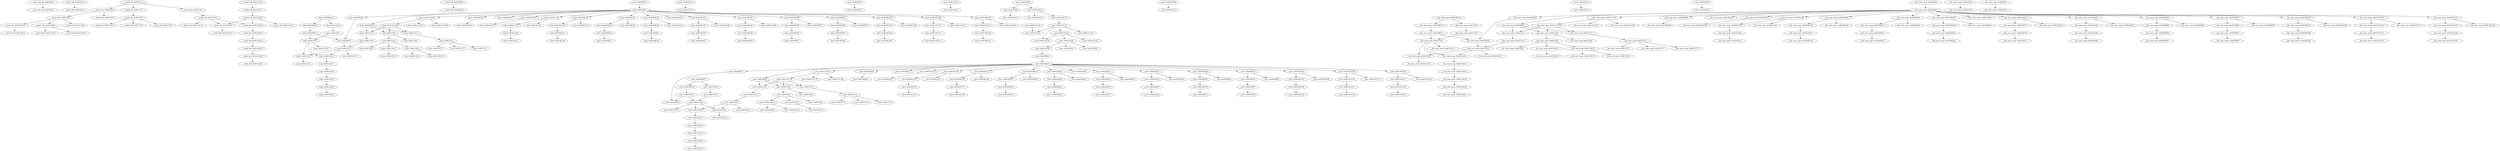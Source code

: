 strict digraph {
__stack_chk_fail_401064_3 [label="__stack_chk_fail: 0x401064:3"];
"__stack_chk_fail_401064_-2" [label="__stack_chk_fail: 0x401064:-2"];
__printf_chk_401074_3 [label="__printf_chk: 0x401074:3"];
"__printf_chk_401074_-2" [label="__printf_chk: 0x401074:-2"];
__printf_chk_40111a_1 [label="__printf_chk: 0x40111a:1"];
__printf_chk_40111a_2 [label="__printf_chk: 0x40111a:2"];
__printf_chk_40112f_3 [label="__printf_chk: 0x40112f:3"];
__printf_chk_401137_1 [label="__printf_chk: 0x401137:1"];
__printf_chk_40111a_3 [label="__printf_chk: 0x40111a:3"];
__printf_chk_401122_9 [label="__printf_chk: 0x401122:9"];
__printf_chk_401122_11 [label="__printf_chk: 0x401122:11"];
__printf_chk_40112b_16 [label="__printf_chk: 0x40112b:16"];
__printf_chk_401122_6 [label="__printf_chk: 0x401122:6"];
__printf_chk_401122_7 [label="__printf_chk: 0x401122:7"];
__printf_chk_401122_8 [label="__printf_chk: 0x401122:8"];
__printf_chk_401122_12 [label="__printf_chk: 0x401122:12"];
__printf_chk_401122_13 [label="__printf_chk: 0x401122:13"];
__printf_chk_40112b_17 [label="__printf_chk: 0x40112b:17"];
__printf_chk_40112b_18 [label="__printf_chk: 0x40112b:18"];
__printf_chk_40112b_19 [label="__printf_chk: 0x40112b:19"];
__printf_chk_40112b_20 [label="__printf_chk: 0x40112b:20"];
__printf_chk_40112b_21 [label="__printf_chk: 0x40112b:21"];
__printf_chk_40112f_4 [label="__printf_chk: 0x40112f:4"];
__printf_chk_40112f_6 [label="__printf_chk: 0x40112f:6"];
__printf_chk_40112f_8 [label="__printf_chk: 0x40112f:8"];
__printf_chk_401136_11 [label="__printf_chk: 0x401136:11"];
__printf_chk_401136_12 [label="__printf_chk: 0x401136:12"];
"__printf_chk_401136_-2" [label="__printf_chk: 0x401136:-2"];
__printf_chk_401136_13 [label="__printf_chk: 0x401136:13"];
__printf_chk_401136_14 [label="__printf_chk: 0x401136:14"];
__printf_chk_401137_2 [label="__printf_chk: 0x401137:2"];
__printf_chk_401137_3 [label="__printf_chk: 0x401137:3"];
__printf_chk_401137_4 [label="__printf_chk: 0x401137:4"];
__printf_chk_401137_5 [label="__printf_chk: 0x401137:5"];
__printf_chk_401064_3 [label="__printf_chk: 0x401064:3"];
"__printf_chk_401064_-2" [label="__printf_chk: 0x401064:-2"];
main_401084_2 [label="main: 0x401084:2"];
main_401084_3 [label="main: 0x401084:3"];
main_401084_4 [label="main: 0x401084:4"];
main_40109f_20 [label="main: 0x40109f:20"];
main_4010b8_28 [label="main: 0x4010b8:28"];
main_4010bd_31 [label="main: 0x4010bd:31"];
main_4010c0_34 [label="main: 0x4010c0:34"];
main_4010cc_38 [label="main: 0x4010cc:38"];
main_4010d1_45 [label="main: 0x4010d1:45"];
main_4010d6_52 [label="main: 0x4010d6:52"];
main_4010db_59 [label="main: 0x4010db:59"];
main_4010e0_66 [label="main: 0x4010e0:66"];
main_4010e6_74 [label="main: 0x4010e6:74"];
main_4010eb_81 [label="main: 0x4010eb:81"];
main_4010f0_88 [label="main: 0x4010f0:88"];
main_4010f5_95 [label="main: 0x4010f5:95"];
main_4010fd_102 [label="main: 0x4010fd:102"];
main_401105_109 [label="main: 0x401105:109"];
main_40110d_116 [label="main: 0x40110d:116"];
main_401115_123 [label="main: 0x401115:123"];
main_40111a_1 [label="main: 0x40111a:1"];
main_40112f_3 [label="main: 0x40112f:3"];
main_401137_1 [label="main: 0x401137:1"];
main_401096_15 [label="main: 0x401096:15"];
main_401096_16 [label="main: 0x401096:16"];
main_401122_6 [label="main: 0x401122:6"];
main_401096_17 [label="main: 0x401096:17"];
main_40109f_21 [label="main: 0x40109f:21"];
main_401122_8 [label="main: 0x401122:8"];
main_40111a_3 [label="main: 0x40111a:3"];
main_4010b8_29 [label="main: 0x4010b8:29"];
main_4010c0_35 [label="main: 0x4010c0:35"];
main_4010cc_39 [label="main: 0x4010cc:39"];
main_4010cc_42 [label="main: 0x4010cc:42"];
main_4010cc_40 [label="main: 0x4010cc:40"];
main_4010cc_41 [label="main: 0x4010cc:41"];
main_4010d1_46 [label="main: 0x4010d1:46"];
main_4010d1_49 [label="main: 0x4010d1:49"];
main_4010d1_47 [label="main: 0x4010d1:47"];
main_4010d1_48 [label="main: 0x4010d1:48"];
main_4010d6_53 [label="main: 0x4010d6:53"];
main_4010d6_56 [label="main: 0x4010d6:56"];
main_4010d6_54 [label="main: 0x4010d6:54"];
main_4010d6_55 [label="main: 0x4010d6:55"];
main_4010db_60 [label="main: 0x4010db:60"];
main_4010db_63 [label="main: 0x4010db:63"];
main_4010db_61 [label="main: 0x4010db:61"];
main_4010db_62 [label="main: 0x4010db:62"];
main_4010e6_75 [label="main: 0x4010e6:75"];
main_4010e6_78 [label="main: 0x4010e6:78"];
main_4010e6_76 [label="main: 0x4010e6:76"];
main_4010e6_77 [label="main: 0x4010e6:77"];
main_4010eb_82 [label="main: 0x4010eb:82"];
main_4010eb_85 [label="main: 0x4010eb:85"];
main_4010eb_83 [label="main: 0x4010eb:83"];
main_4010eb_84 [label="main: 0x4010eb:84"];
main_4010f0_89 [label="main: 0x4010f0:89"];
main_4010f0_92 [label="main: 0x4010f0:92"];
main_4010f0_90 [label="main: 0x4010f0:90"];
main_4010f0_91 [label="main: 0x4010f0:91"];
main_4010f5_96 [label="main: 0x4010f5:96"];
main_4010f5_99 [label="main: 0x4010f5:99"];
main_4010f5_97 [label="main: 0x4010f5:97"];
main_4010f5_98 [label="main: 0x4010f5:98"];
main_4010fd_103 [label="main: 0x4010fd:103"];
main_4010fd_106 [label="main: 0x4010fd:106"];
main_4010fd_104 [label="main: 0x4010fd:104"];
main_4010fd_105 [label="main: 0x4010fd:105"];
main_401105_110 [label="main: 0x401105:110"];
main_401105_113 [label="main: 0x401105:113"];
main_401105_111 [label="main: 0x401105:111"];
main_401105_112 [label="main: 0x401105:112"];
main_40110d_117 [label="main: 0x40110d:117"];
main_40110d_120 [label="main: 0x40110d:120"];
main_40110d_118 [label="main: 0x40110d:118"];
main_40110d_119 [label="main: 0x40110d:119"];
main_401115_124 [label="main: 0x401115:124"];
main_401115_125 [label="main: 0x401115:125"];
main_401115_126 [label="main: 0x401115:126"];
main_401074_3 [label="main: 0x401074:3"];
"main_401074_-2" [label="main: 0x401074:-2"];
main_40111a_2 [label="main: 0x40111a:2"];
main_401122_9 [label="main: 0x401122:9"];
main_401122_11 [label="main: 0x401122:11"];
main_40112b_16 [label="main: 0x40112b:16"];
main_401122_7 [label="main: 0x401122:7"];
main_401122_12 [label="main: 0x401122:12"];
main_401122_13 [label="main: 0x401122:13"];
main_40112b_17 [label="main: 0x40112b:17"];
main_40112b_18 [label="main: 0x40112b:18"];
main_40112b_19 [label="main: 0x40112b:19"];
main_40112b_20 [label="main: 0x40112b:20"];
main_40112b_21 [label="main: 0x40112b:21"];
main_40112f_4 [label="main: 0x40112f:4"];
main_40112f_6 [label="main: 0x40112f:6"];
main_40112f_8 [label="main: 0x40112f:8"];
main_401136_11 [label="main: 0x401136:11"];
main_401136_12 [label="main: 0x401136:12"];
"main_401136_-2" [label="main: 0x401136:-2"];
main_401136_13 [label="main: 0x401136:13"];
main_401136_14 [label="main: 0x401136:14"];
main_401137_2 [label="main: 0x401137:2"];
main_401137_3 [label="main: 0x401137:3"];
main_401137_4 [label="main: 0x401137:4"];
main_401137_5 [label="main: 0x401137:5"];
main_401064_3 [label="main: 0x401064:3"];
"main_401064_-2" [label="main: 0x401064:-2"];
_start_401146_4 [label="_start: 0x401146:4"];
_start_401146_5 [label="_start: 0x401146:5"];
_start_401149_8 [label="_start: 0x401149:8"];
_start_401149_9 [label="_start: 0x401149:9"];
_start_401149_10 [label="_start: 0x401149:10"];
_start_401149_11 [label="_start: 0x401149:11"];
_start_40114a_13 [label="_start: 0x40114a:13"];
_start_40114d_15 [label="_start: 0x40114d:15"];
_start_401151_19 [label="_start: 0x401151:19"];
_start_401151_20 [label="_start: 0x401151:20"];
_start_401151_21 [label="_start: 0x401151:21"];
_start_401152_24 [label="_start: 0x401152:24"];
_start_401152_26 [label="_start: 0x401152:26"];
_start_401151_18 [label="_start: 0x401151:18"];
_start_401152_25 [label="_start: 0x401152:25"];
_start_40115f_39 [label="_start: 0x40115f:39"];
_start_40115f_40 [label="_start: 0x40115f:40"];
_start_40115f_41 [label="_start: 0x40115f:41"];
_start_40115f_42 [label="_start: 0x40115f:42"];
_start_401084_2 [label="_start: 0x401084:2"];
_start_40115f_38 [label="_start: 0x40115f:38"];
"_start_40115f_-2" [label="_start: 0x40115f:-2"];
_start_401084_3 [label="_start: 0x401084:3"];
_start_401084_4 [label="_start: 0x401084:4"];
_start_40109f_20 [label="_start: 0x40109f:20"];
_start_4010b8_28 [label="_start: 0x4010b8:28"];
_start_4010bd_31 [label="_start: 0x4010bd:31"];
_start_4010c0_34 [label="_start: 0x4010c0:34"];
_start_4010cc_38 [label="_start: 0x4010cc:38"];
_start_4010d1_45 [label="_start: 0x4010d1:45"];
_start_4010d6_52 [label="_start: 0x4010d6:52"];
_start_4010db_59 [label="_start: 0x4010db:59"];
_start_4010e0_66 [label="_start: 0x4010e0:66"];
_start_4010e6_74 [label="_start: 0x4010e6:74"];
_start_4010eb_81 [label="_start: 0x4010eb:81"];
_start_4010f0_88 [label="_start: 0x4010f0:88"];
_start_4010f5_95 [label="_start: 0x4010f5:95"];
_start_4010fd_102 [label="_start: 0x4010fd:102"];
_start_401105_109 [label="_start: 0x401105:109"];
_start_40110d_116 [label="_start: 0x40110d:116"];
_start_401115_123 [label="_start: 0x401115:123"];
_start_40111a_1 [label="_start: 0x40111a:1"];
_start_40112f_3 [label="_start: 0x40112f:3"];
_start_401137_1 [label="_start: 0x401137:1"];
_start_401096_15 [label="_start: 0x401096:15"];
_start_401096_16 [label="_start: 0x401096:16"];
_start_401122_6 [label="_start: 0x401122:6"];
_start_401096_17 [label="_start: 0x401096:17"];
_start_40109f_21 [label="_start: 0x40109f:21"];
_start_401122_8 [label="_start: 0x401122:8"];
_start_4010b8_29 [label="_start: 0x4010b8:29"];
_start_4010c0_35 [label="_start: 0x4010c0:35"];
_start_4010cc_39 [label="_start: 0x4010cc:39"];
_start_4010cc_42 [label="_start: 0x4010cc:42"];
_start_4010cc_40 [label="_start: 0x4010cc:40"];
_start_4010cc_41 [label="_start: 0x4010cc:41"];
_start_4010d1_46 [label="_start: 0x4010d1:46"];
_start_4010d1_49 [label="_start: 0x4010d1:49"];
_start_4010d1_47 [label="_start: 0x4010d1:47"];
_start_4010d1_48 [label="_start: 0x4010d1:48"];
_start_4010d6_53 [label="_start: 0x4010d6:53"];
_start_4010d6_56 [label="_start: 0x4010d6:56"];
_start_4010d6_54 [label="_start: 0x4010d6:54"];
_start_4010d6_55 [label="_start: 0x4010d6:55"];
_start_4010db_60 [label="_start: 0x4010db:60"];
_start_4010db_63 [label="_start: 0x4010db:63"];
_start_4010db_61 [label="_start: 0x4010db:61"];
_start_4010db_62 [label="_start: 0x4010db:62"];
_start_4010e6_75 [label="_start: 0x4010e6:75"];
_start_4010e6_78 [label="_start: 0x4010e6:78"];
_start_4010e6_76 [label="_start: 0x4010e6:76"];
_start_4010e6_77 [label="_start: 0x4010e6:77"];
_start_4010eb_82 [label="_start: 0x4010eb:82"];
_start_4010eb_85 [label="_start: 0x4010eb:85"];
_start_4010eb_83 [label="_start: 0x4010eb:83"];
_start_4010eb_84 [label="_start: 0x4010eb:84"];
_start_4010f0_89 [label="_start: 0x4010f0:89"];
_start_4010f0_92 [label="_start: 0x4010f0:92"];
_start_4010f0_90 [label="_start: 0x4010f0:90"];
_start_4010f0_91 [label="_start: 0x4010f0:91"];
_start_4010f5_96 [label="_start: 0x4010f5:96"];
_start_4010f5_99 [label="_start: 0x4010f5:99"];
_start_4010f5_97 [label="_start: 0x4010f5:97"];
_start_4010f5_98 [label="_start: 0x4010f5:98"];
_start_4010fd_103 [label="_start: 0x4010fd:103"];
_start_4010fd_106 [label="_start: 0x4010fd:106"];
_start_4010fd_104 [label="_start: 0x4010fd:104"];
_start_4010fd_105 [label="_start: 0x4010fd:105"];
_start_401105_110 [label="_start: 0x401105:110"];
_start_401105_113 [label="_start: 0x401105:113"];
_start_401105_111 [label="_start: 0x401105:111"];
_start_401105_112 [label="_start: 0x401105:112"];
_start_40110d_117 [label="_start: 0x40110d:117"];
_start_40110d_120 [label="_start: 0x40110d:120"];
_start_40110d_118 [label="_start: 0x40110d:118"];
_start_40110d_119 [label="_start: 0x40110d:119"];
_start_401115_124 [label="_start: 0x401115:124"];
_start_401115_125 [label="_start: 0x401115:125"];
_start_401115_126 [label="_start: 0x401115:126"];
_start_401074_3 [label="_start: 0x401074:3"];
"_start_401074_-2" [label="_start: 0x401074:-2"];
_start_40111a_2 [label="_start: 0x40111a:2"];
_start_40111a_3 [label="_start: 0x40111a:3"];
_start_401122_9 [label="_start: 0x401122:9"];
_start_401122_11 [label="_start: 0x401122:11"];
_start_40112b_16 [label="_start: 0x40112b:16"];
_start_401122_7 [label="_start: 0x401122:7"];
_start_401122_12 [label="_start: 0x401122:12"];
_start_401122_13 [label="_start: 0x401122:13"];
_start_40112b_17 [label="_start: 0x40112b:17"];
_start_40112b_18 [label="_start: 0x40112b:18"];
_start_40112b_19 [label="_start: 0x40112b:19"];
_start_40112b_20 [label="_start: 0x40112b:20"];
_start_40112b_21 [label="_start: 0x40112b:21"];
_start_40112f_4 [label="_start: 0x40112f:4"];
_start_40112f_6 [label="_start: 0x40112f:6"];
_start_40112f_8 [label="_start: 0x40112f:8"];
_start_401136_11 [label="_start: 0x401136:11"];
_start_401136_12 [label="_start: 0x401136:12"];
"_start_401136_-2" [label="_start: 0x401136:-2"];
_start_401136_13 [label="_start: 0x401136:13"];
_start_401136_14 [label="_start: 0x401136:14"];
_start_401137_2 [label="_start: 0x401137:2"];
_start_401137_3 [label="_start: 0x401137:3"];
_start_401137_4 [label="_start: 0x401137:4"];
_start_401137_5 [label="_start: 0x401137:5"];
_start_401064_3 [label="_start: 0x401064:3"];
"_start_401064_-2" [label="_start: 0x401064:-2"];
__libc_start_main_401084_2 [label="__libc_start_main: 0x401084:2"];
__libc_start_main_401084_3 [label="__libc_start_main: 0x401084:3"];
__libc_start_main_401084_4 [label="__libc_start_main: 0x401084:4"];
__libc_start_main_40109f_20 [label="__libc_start_main: 0x40109f:20"];
__libc_start_main_4010b8_28 [label="__libc_start_main: 0x4010b8:28"];
__libc_start_main_4010bd_31 [label="__libc_start_main: 0x4010bd:31"];
__libc_start_main_4010c0_34 [label="__libc_start_main: 0x4010c0:34"];
__libc_start_main_4010cc_38 [label="__libc_start_main: 0x4010cc:38"];
__libc_start_main_4010d1_45 [label="__libc_start_main: 0x4010d1:45"];
__libc_start_main_4010d6_52 [label="__libc_start_main: 0x4010d6:52"];
__libc_start_main_4010db_59 [label="__libc_start_main: 0x4010db:59"];
__libc_start_main_4010e0_66 [label="__libc_start_main: 0x4010e0:66"];
__libc_start_main_4010e6_74 [label="__libc_start_main: 0x4010e6:74"];
__libc_start_main_4010eb_81 [label="__libc_start_main: 0x4010eb:81"];
__libc_start_main_4010f0_88 [label="__libc_start_main: 0x4010f0:88"];
__libc_start_main_4010f5_95 [label="__libc_start_main: 0x4010f5:95"];
__libc_start_main_4010fd_102 [label="__libc_start_main: 0x4010fd:102"];
__libc_start_main_401105_109 [label="__libc_start_main: 0x401105:109"];
__libc_start_main_40110d_116 [label="__libc_start_main: 0x40110d:116"];
__libc_start_main_401115_123 [label="__libc_start_main: 0x401115:123"];
__libc_start_main_40111a_1 [label="__libc_start_main: 0x40111a:1"];
__libc_start_main_40112f_3 [label="__libc_start_main: 0x40112f:3"];
__libc_start_main_401137_1 [label="__libc_start_main: 0x401137:1"];
__libc_start_main_401096_15 [label="__libc_start_main: 0x401096:15"];
__libc_start_main_401096_16 [label="__libc_start_main: 0x401096:16"];
__libc_start_main_401122_6 [label="__libc_start_main: 0x401122:6"];
__libc_start_main_401096_17 [label="__libc_start_main: 0x401096:17"];
__libc_start_main_40109f_21 [label="__libc_start_main: 0x40109f:21"];
__libc_start_main_401122_8 [label="__libc_start_main: 0x401122:8"];
__libc_start_main_40111a_3 [label="__libc_start_main: 0x40111a:3"];
__libc_start_main_4010b8_29 [label="__libc_start_main: 0x4010b8:29"];
__libc_start_main_4010c0_35 [label="__libc_start_main: 0x4010c0:35"];
__libc_start_main_4010cc_39 [label="__libc_start_main: 0x4010cc:39"];
__libc_start_main_4010cc_42 [label="__libc_start_main: 0x4010cc:42"];
__libc_start_main_4010cc_40 [label="__libc_start_main: 0x4010cc:40"];
__libc_start_main_4010cc_41 [label="__libc_start_main: 0x4010cc:41"];
__libc_start_main_4010d1_46 [label="__libc_start_main: 0x4010d1:46"];
__libc_start_main_4010d1_49 [label="__libc_start_main: 0x4010d1:49"];
__libc_start_main_4010d1_47 [label="__libc_start_main: 0x4010d1:47"];
__libc_start_main_4010d1_48 [label="__libc_start_main: 0x4010d1:48"];
__libc_start_main_4010d6_53 [label="__libc_start_main: 0x4010d6:53"];
__libc_start_main_4010d6_56 [label="__libc_start_main: 0x4010d6:56"];
__libc_start_main_4010d6_54 [label="__libc_start_main: 0x4010d6:54"];
__libc_start_main_4010d6_55 [label="__libc_start_main: 0x4010d6:55"];
__libc_start_main_4010db_60 [label="__libc_start_main: 0x4010db:60"];
__libc_start_main_4010db_63 [label="__libc_start_main: 0x4010db:63"];
__libc_start_main_4010db_61 [label="__libc_start_main: 0x4010db:61"];
__libc_start_main_4010db_62 [label="__libc_start_main: 0x4010db:62"];
__libc_start_main_4010e6_75 [label="__libc_start_main: 0x4010e6:75"];
__libc_start_main_4010e6_78 [label="__libc_start_main: 0x4010e6:78"];
__libc_start_main_4010e6_76 [label="__libc_start_main: 0x4010e6:76"];
__libc_start_main_4010e6_77 [label="__libc_start_main: 0x4010e6:77"];
__libc_start_main_4010eb_82 [label="__libc_start_main: 0x4010eb:82"];
__libc_start_main_4010eb_85 [label="__libc_start_main: 0x4010eb:85"];
__libc_start_main_4010eb_83 [label="__libc_start_main: 0x4010eb:83"];
__libc_start_main_4010eb_84 [label="__libc_start_main: 0x4010eb:84"];
__libc_start_main_4010f0_89 [label="__libc_start_main: 0x4010f0:89"];
__libc_start_main_4010f0_92 [label="__libc_start_main: 0x4010f0:92"];
__libc_start_main_4010f0_90 [label="__libc_start_main: 0x4010f0:90"];
__libc_start_main_4010f0_91 [label="__libc_start_main: 0x4010f0:91"];
__libc_start_main_4010f5_96 [label="__libc_start_main: 0x4010f5:96"];
__libc_start_main_4010f5_99 [label="__libc_start_main: 0x4010f5:99"];
__libc_start_main_4010f5_97 [label="__libc_start_main: 0x4010f5:97"];
__libc_start_main_4010f5_98 [label="__libc_start_main: 0x4010f5:98"];
__libc_start_main_4010fd_103 [label="__libc_start_main: 0x4010fd:103"];
__libc_start_main_4010fd_106 [label="__libc_start_main: 0x4010fd:106"];
__libc_start_main_4010fd_104 [label="__libc_start_main: 0x4010fd:104"];
__libc_start_main_4010fd_105 [label="__libc_start_main: 0x4010fd:105"];
__libc_start_main_401105_110 [label="__libc_start_main: 0x401105:110"];
__libc_start_main_401105_113 [label="__libc_start_main: 0x401105:113"];
__libc_start_main_401105_111 [label="__libc_start_main: 0x401105:111"];
__libc_start_main_401105_112 [label="__libc_start_main: 0x401105:112"];
__libc_start_main_40110d_117 [label="__libc_start_main: 0x40110d:117"];
__libc_start_main_40110d_120 [label="__libc_start_main: 0x40110d:120"];
__libc_start_main_40110d_118 [label="__libc_start_main: 0x40110d:118"];
__libc_start_main_40110d_119 [label="__libc_start_main: 0x40110d:119"];
__libc_start_main_401115_124 [label="__libc_start_main: 0x401115:124"];
__libc_start_main_401115_125 [label="__libc_start_main: 0x401115:125"];
__libc_start_main_401115_126 [label="__libc_start_main: 0x401115:126"];
__libc_start_main_401074_3 [label="__libc_start_main: 0x401074:3"];
"__libc_start_main_401074_-2" [label="__libc_start_main: 0x401074:-2"];
__libc_start_main_40111a_2 [label="__libc_start_main: 0x40111a:2"];
__libc_start_main_401122_9 [label="__libc_start_main: 0x401122:9"];
__libc_start_main_401122_11 [label="__libc_start_main: 0x401122:11"];
__libc_start_main_40112b_16 [label="__libc_start_main: 0x40112b:16"];
__libc_start_main_401122_7 [label="__libc_start_main: 0x401122:7"];
__libc_start_main_401122_12 [label="__libc_start_main: 0x401122:12"];
__libc_start_main_401122_13 [label="__libc_start_main: 0x401122:13"];
__libc_start_main_40112b_17 [label="__libc_start_main: 0x40112b:17"];
__libc_start_main_40112b_18 [label="__libc_start_main: 0x40112b:18"];
__libc_start_main_40112b_19 [label="__libc_start_main: 0x40112b:19"];
__libc_start_main_40112b_20 [label="__libc_start_main: 0x40112b:20"];
__libc_start_main_40112b_21 [label="__libc_start_main: 0x40112b:21"];
__libc_start_main_40112f_4 [label="__libc_start_main: 0x40112f:4"];
__libc_start_main_40112f_6 [label="__libc_start_main: 0x40112f:6"];
__libc_start_main_40112f_8 [label="__libc_start_main: 0x40112f:8"];
__libc_start_main_401136_11 [label="__libc_start_main: 0x401136:11"];
__libc_start_main_401136_12 [label="__libc_start_main: 0x401136:12"];
"__libc_start_main_401136_-2" [label="__libc_start_main: 0x401136:-2"];
__libc_start_main_401136_13 [label="__libc_start_main: 0x401136:13"];
__libc_start_main_401136_14 [label="__libc_start_main: 0x401136:14"];
__libc_start_main_401137_2 [label="__libc_start_main: 0x401137:2"];
__libc_start_main_401137_3 [label="__libc_start_main: 0x401137:3"];
__libc_start_main_401137_4 [label="__libc_start_main: 0x401137:4"];
__libc_start_main_401137_5 [label="__libc_start_main: 0x401137:5"];
__libc_start_main_401064_3 [label="__libc_start_main: 0x401064:3"];
"__libc_start_main_401064_-2" [label="__libc_start_main: 0x401064:-2"];
__stack_chk_fail_401064_3 -> "__stack_chk_fail_401064_-2";
__printf_chk_401074_3 -> "__printf_chk_401074_-2";
__printf_chk_40111a_1 -> __printf_chk_40111a_2;
__printf_chk_40111a_1 -> __printf_chk_40112f_3;
__printf_chk_40111a_1 -> __printf_chk_401137_1;
__printf_chk_40111a_2 -> __printf_chk_40111a_3;
__printf_chk_40112f_3 -> __printf_chk_40112f_4;
__printf_chk_40112f_3 -> __printf_chk_40112f_6;
__printf_chk_401137_1 -> __printf_chk_401137_2;
__printf_chk_40111a_3 -> __printf_chk_401122_9;
__printf_chk_40111a_3 -> __printf_chk_401122_11;
__printf_chk_40111a_3 -> __printf_chk_40112b_16;
__printf_chk_401122_9 -> __printf_chk_401122_13;
__printf_chk_40112b_16 -> __printf_chk_40112b_17;
__printf_chk_401122_6 -> __printf_chk_401122_7;
__printf_chk_401122_7 -> __printf_chk_401122_8;
__printf_chk_401122_8 -> __printf_chk_401122_9;
__printf_chk_401122_8 -> __printf_chk_401122_12;
__printf_chk_401122_8 -> __printf_chk_40112b_16;
__printf_chk_40112b_17 -> __printf_chk_40112b_18;
__printf_chk_40112b_18 -> __printf_chk_40112b_19;
__printf_chk_40112b_19 -> __printf_chk_40112b_20;
__printf_chk_40112b_20 -> __printf_chk_40112b_21;
__printf_chk_40112f_4 -> __printf_chk_40112f_8;
__printf_chk_40112f_4 -> __printf_chk_401136_11;
__printf_chk_40112f_4 -> __printf_chk_401136_12;
__printf_chk_401136_11 -> "__printf_chk_401136_-2";
__printf_chk_401136_12 -> __printf_chk_401136_13;
__printf_chk_401136_12 -> __printf_chk_401136_14;
__printf_chk_401137_2 -> __printf_chk_401137_3;
__printf_chk_401137_2 -> __printf_chk_401137_4;
__printf_chk_401137_2 -> __printf_chk_401137_5;
__printf_chk_401064_3 -> "__printf_chk_401064_-2";
main_401084_2 -> main_401084_3;
main_401084_3 -> main_401084_4;
main_401084_3 -> main_40109f_20;
main_401084_3 -> main_4010b8_28;
main_401084_3 -> main_4010bd_31;
main_401084_3 -> main_4010c0_34;
main_401084_3 -> main_4010cc_38;
main_401084_3 -> main_4010d1_45;
main_401084_3 -> main_4010d6_52;
main_401084_3 -> main_4010db_59;
main_401084_3 -> main_4010e0_66;
main_401084_3 -> main_4010e6_74;
main_401084_3 -> main_4010eb_81;
main_401084_3 -> main_4010f0_88;
main_401084_3 -> main_4010f5_95;
main_401084_3 -> main_4010fd_102;
main_401084_3 -> main_401105_109;
main_401084_3 -> main_40110d_116;
main_401084_3 -> main_401115_123;
main_401084_4 -> main_40111a_1;
main_401084_4 -> main_40112f_3;
main_401084_4 -> main_401137_1;
main_40109f_20 -> main_40109f_21;
main_4010b8_28 -> main_4010b8_29;
main_4010c0_34 -> main_4010c0_35;
main_4010cc_38 -> main_4010cc_39;
main_4010cc_38 -> main_4010cc_42;
main_4010d1_45 -> main_4010d1_46;
main_4010d1_45 -> main_4010d1_49;
main_4010d6_52 -> main_4010d6_53;
main_4010d6_52 -> main_4010d6_56;
main_4010db_59 -> main_4010db_60;
main_4010db_59 -> main_4010db_63;
main_4010e6_74 -> main_4010e6_75;
main_4010e6_74 -> main_4010e6_78;
main_4010eb_81 -> main_4010eb_82;
main_4010eb_81 -> main_4010eb_85;
main_4010f0_88 -> main_4010f0_89;
main_4010f0_88 -> main_4010f0_92;
main_4010f5_95 -> main_4010f5_96;
main_4010f5_95 -> main_4010f5_99;
main_4010fd_102 -> main_4010fd_103;
main_4010fd_102 -> main_4010fd_106;
main_401105_109 -> main_401105_110;
main_401105_109 -> main_401105_113;
main_40110d_116 -> main_40110d_117;
main_40110d_116 -> main_40110d_120;
main_401115_123 -> main_401115_124;
main_401115_123 -> main_401115_125;
main_401115_123 -> main_401115_126;
main_40111a_1 -> main_40111a_2;
main_40112f_3 -> main_40112f_4;
main_40112f_3 -> main_40112f_6;
main_401137_1 -> main_401137_2;
main_401096_15 -> main_401096_16;
main_401096_15 -> main_401122_6;
main_401096_16 -> main_401096_17;
main_401122_6 -> main_401122_7;
main_401096_17 -> main_40109f_21;
main_401096_17 -> main_401122_8;
main_40109f_21 -> main_40111a_3;
main_401122_8 -> main_401122_9;
main_401122_8 -> main_401122_12;
main_401122_8 -> main_40112b_16;
main_40111a_3 -> main_401122_9;
main_40111a_3 -> main_401122_11;
main_40111a_3 -> main_40112b_16;
main_4010cc_39 -> main_4010cc_40;
main_4010cc_40 -> main_4010cc_41;
main_4010d1_46 -> main_4010d1_47;
main_4010d1_47 -> main_4010d1_48;
main_4010d6_53 -> main_4010d6_54;
main_4010d6_54 -> main_4010d6_55;
main_4010db_60 -> main_4010db_61;
main_4010db_61 -> main_4010db_62;
main_4010e6_75 -> main_4010e6_76;
main_4010e6_76 -> main_4010e6_77;
main_4010eb_82 -> main_4010eb_83;
main_4010eb_83 -> main_4010eb_84;
main_4010f0_89 -> main_4010f0_90;
main_4010f0_90 -> main_4010f0_91;
main_4010f5_96 -> main_4010f5_97;
main_4010f5_97 -> main_4010f5_98;
main_4010fd_103 -> main_4010fd_104;
main_4010fd_104 -> main_4010fd_105;
main_401105_110 -> main_401105_111;
main_401105_111 -> main_401105_112;
main_40110d_117 -> main_40110d_118;
main_40110d_118 -> main_40110d_119;
main_401115_124 -> main_40111a_1;
main_401115_124 -> main_40112f_3;
main_401115_124 -> main_401137_1;
main_401074_3 -> "main_401074_-2";
main_40111a_2 -> main_40111a_3;
main_401122_9 -> main_401122_13;
main_40112b_16 -> main_40112b_17;
main_401122_7 -> main_401122_8;
main_40112b_17 -> main_40112b_18;
main_40112b_18 -> main_40112b_19;
main_40112b_19 -> main_40112b_20;
main_40112b_20 -> main_40112b_21;
main_40112f_4 -> main_40112f_8;
main_40112f_4 -> main_401136_11;
main_40112f_4 -> main_401136_12;
main_401136_11 -> "main_401136_-2";
main_401136_12 -> main_401136_13;
main_401136_12 -> main_401136_14;
main_401137_2 -> main_401137_3;
main_401137_2 -> main_401137_4;
main_401137_2 -> main_401137_5;
main_401064_3 -> "main_401064_-2";
_start_401146_4 -> _start_401146_5;
_start_401149_8 -> _start_401149_9;
_start_401149_8 -> _start_401149_10;
_start_401149_9 -> _start_401149_11;
_start_401149_10 -> _start_40114a_13;
_start_401149_10 -> _start_40114d_15;
_start_40114d_15 -> _start_401151_19;
_start_401151_19 -> _start_401151_20;
_start_401151_19 -> _start_401151_21;
_start_401151_19 -> _start_401152_24;
_start_401151_19 -> _start_401152_26;
_start_401152_24 -> _start_401152_25;
_start_401152_24 -> _start_401152_26;
_start_401152_24 -> _start_40115f_39;
_start_401151_18 -> _start_401151_21;
_start_40115f_39 -> _start_40115f_40;
_start_40115f_39 -> _start_40115f_41;
_start_40115f_39 -> _start_40115f_42;
_start_40115f_40 -> _start_401084_2;
_start_401084_2 -> _start_401084_3;
_start_40115f_38 -> "_start_40115f_-2";
_start_401084_3 -> _start_401084_4;
_start_401084_3 -> _start_40109f_20;
_start_401084_3 -> _start_4010b8_28;
_start_401084_3 -> _start_4010bd_31;
_start_401084_3 -> _start_4010c0_34;
_start_401084_3 -> _start_4010cc_38;
_start_401084_3 -> _start_4010d1_45;
_start_401084_3 -> _start_4010d6_52;
_start_401084_3 -> _start_4010db_59;
_start_401084_3 -> _start_4010e0_66;
_start_401084_3 -> _start_4010e6_74;
_start_401084_3 -> _start_4010eb_81;
_start_401084_3 -> _start_4010f0_88;
_start_401084_3 -> _start_4010f5_95;
_start_401084_3 -> _start_4010fd_102;
_start_401084_3 -> _start_401105_109;
_start_401084_3 -> _start_40110d_116;
_start_401084_3 -> _start_401115_123;
_start_401084_4 -> _start_40111a_1;
_start_401084_4 -> _start_40112f_3;
_start_401084_4 -> _start_401137_1;
_start_40109f_20 -> _start_40109f_21;
_start_4010b8_28 -> _start_4010b8_29;
_start_4010c0_34 -> _start_4010c0_35;
_start_4010cc_38 -> _start_4010cc_39;
_start_4010cc_38 -> _start_4010cc_42;
_start_4010d1_45 -> _start_4010d1_46;
_start_4010d1_45 -> _start_4010d1_49;
_start_4010d6_52 -> _start_4010d6_53;
_start_4010d6_52 -> _start_4010d6_56;
_start_4010db_59 -> _start_4010db_60;
_start_4010db_59 -> _start_4010db_63;
_start_4010e6_74 -> _start_4010e6_75;
_start_4010e6_74 -> _start_4010e6_78;
_start_4010eb_81 -> _start_4010eb_82;
_start_4010eb_81 -> _start_4010eb_85;
_start_4010f0_88 -> _start_4010f0_89;
_start_4010f0_88 -> _start_4010f0_92;
_start_4010f5_95 -> _start_4010f5_96;
_start_4010f5_95 -> _start_4010f5_99;
_start_4010fd_102 -> _start_4010fd_103;
_start_4010fd_102 -> _start_4010fd_106;
_start_401105_109 -> _start_401105_110;
_start_401105_109 -> _start_401105_113;
_start_40110d_116 -> _start_40110d_117;
_start_40110d_116 -> _start_40110d_120;
_start_401115_123 -> _start_401115_124;
_start_401115_123 -> _start_401115_125;
_start_401115_123 -> _start_401115_126;
_start_40111a_1 -> _start_40111a_2;
_start_40112f_3 -> _start_40112f_4;
_start_40112f_3 -> _start_40112f_6;
_start_401137_1 -> _start_401137_2;
_start_401096_15 -> _start_401096_16;
_start_401096_15 -> _start_401122_6;
_start_401096_16 -> _start_401096_17;
_start_401122_6 -> _start_401122_7;
_start_401096_17 -> _start_40109f_21;
_start_401096_17 -> _start_401122_8;
_start_401122_8 -> _start_401122_9;
_start_401122_8 -> _start_401122_12;
_start_401122_8 -> _start_40112b_16;
_start_4010cc_39 -> _start_4010cc_40;
_start_4010cc_40 -> _start_4010cc_41;
_start_4010d1_46 -> _start_4010d1_47;
_start_4010d1_47 -> _start_4010d1_48;
_start_4010d6_53 -> _start_4010d6_54;
_start_4010d6_54 -> _start_4010d6_55;
_start_4010db_60 -> _start_4010db_61;
_start_4010db_61 -> _start_4010db_62;
_start_4010e6_75 -> _start_4010e6_76;
_start_4010e6_76 -> _start_4010e6_77;
_start_4010eb_82 -> _start_4010eb_83;
_start_4010eb_83 -> _start_4010eb_84;
_start_4010f0_89 -> _start_4010f0_90;
_start_4010f0_90 -> _start_4010f0_91;
_start_4010f5_96 -> _start_4010f5_97;
_start_4010f5_97 -> _start_4010f5_98;
_start_4010fd_103 -> _start_4010fd_104;
_start_4010fd_104 -> _start_4010fd_105;
_start_401105_110 -> _start_401105_111;
_start_401105_111 -> _start_401105_112;
_start_40110d_117 -> _start_40110d_118;
_start_40110d_118 -> _start_40110d_119;
_start_401115_124 -> _start_40111a_1;
_start_401115_124 -> _start_40112f_3;
_start_401115_124 -> _start_401137_1;
_start_401074_3 -> "_start_401074_-2";
_start_40111a_2 -> _start_40111a_3;
_start_40111a_3 -> _start_401122_9;
_start_40111a_3 -> _start_401122_11;
_start_40111a_3 -> _start_40112b_16;
_start_401122_9 -> _start_401122_13;
_start_40112b_16 -> _start_40112b_17;
_start_401122_7 -> _start_401122_8;
_start_40112b_17 -> _start_40112b_18;
_start_40112b_18 -> _start_40112b_19;
_start_40112b_19 -> _start_40112b_20;
_start_40112b_20 -> _start_40112b_21;
_start_40112f_4 -> _start_40112f_8;
_start_40112f_4 -> _start_401136_11;
_start_40112f_4 -> _start_401136_12;
_start_401136_11 -> "_start_401136_-2";
_start_401136_12 -> _start_401136_13;
_start_401136_12 -> _start_401136_14;
_start_401137_2 -> _start_401137_3;
_start_401137_2 -> _start_401137_4;
_start_401137_2 -> _start_401137_5;
_start_401064_3 -> "_start_401064_-2";
__libc_start_main_401084_2 -> __libc_start_main_401084_3;
__libc_start_main_401084_3 -> __libc_start_main_401084_4;
__libc_start_main_401084_3 -> __libc_start_main_40109f_20;
__libc_start_main_401084_3 -> __libc_start_main_4010b8_28;
__libc_start_main_401084_3 -> __libc_start_main_4010bd_31;
__libc_start_main_401084_3 -> __libc_start_main_4010c0_34;
__libc_start_main_401084_3 -> __libc_start_main_4010cc_38;
__libc_start_main_401084_3 -> __libc_start_main_4010d1_45;
__libc_start_main_401084_3 -> __libc_start_main_4010d6_52;
__libc_start_main_401084_3 -> __libc_start_main_4010db_59;
__libc_start_main_401084_3 -> __libc_start_main_4010e0_66;
__libc_start_main_401084_3 -> __libc_start_main_4010e6_74;
__libc_start_main_401084_3 -> __libc_start_main_4010eb_81;
__libc_start_main_401084_3 -> __libc_start_main_4010f0_88;
__libc_start_main_401084_3 -> __libc_start_main_4010f5_95;
__libc_start_main_401084_3 -> __libc_start_main_4010fd_102;
__libc_start_main_401084_3 -> __libc_start_main_401105_109;
__libc_start_main_401084_3 -> __libc_start_main_40110d_116;
__libc_start_main_401084_3 -> __libc_start_main_401115_123;
__libc_start_main_401084_4 -> __libc_start_main_40111a_1;
__libc_start_main_401084_4 -> __libc_start_main_40112f_3;
__libc_start_main_401084_4 -> __libc_start_main_401137_1;
__libc_start_main_40109f_20 -> __libc_start_main_40109f_21;
__libc_start_main_4010b8_28 -> __libc_start_main_4010b8_29;
__libc_start_main_4010c0_34 -> __libc_start_main_4010c0_35;
__libc_start_main_4010cc_38 -> __libc_start_main_4010cc_39;
__libc_start_main_4010cc_38 -> __libc_start_main_4010cc_42;
__libc_start_main_4010d1_45 -> __libc_start_main_4010d1_46;
__libc_start_main_4010d1_45 -> __libc_start_main_4010d1_49;
__libc_start_main_4010d6_52 -> __libc_start_main_4010d6_53;
__libc_start_main_4010d6_52 -> __libc_start_main_4010d6_56;
__libc_start_main_4010db_59 -> __libc_start_main_4010db_60;
__libc_start_main_4010db_59 -> __libc_start_main_4010db_63;
__libc_start_main_4010e6_74 -> __libc_start_main_4010e6_75;
__libc_start_main_4010e6_74 -> __libc_start_main_4010e6_78;
__libc_start_main_4010eb_81 -> __libc_start_main_4010eb_82;
__libc_start_main_4010eb_81 -> __libc_start_main_4010eb_85;
__libc_start_main_4010f0_88 -> __libc_start_main_4010f0_89;
__libc_start_main_4010f0_88 -> __libc_start_main_4010f0_92;
__libc_start_main_4010f5_95 -> __libc_start_main_4010f5_96;
__libc_start_main_4010f5_95 -> __libc_start_main_4010f5_99;
__libc_start_main_4010fd_102 -> __libc_start_main_4010fd_103;
__libc_start_main_4010fd_102 -> __libc_start_main_4010fd_106;
__libc_start_main_401105_109 -> __libc_start_main_401105_110;
__libc_start_main_401105_109 -> __libc_start_main_401105_113;
__libc_start_main_40110d_116 -> __libc_start_main_40110d_117;
__libc_start_main_40110d_116 -> __libc_start_main_40110d_120;
__libc_start_main_401115_123 -> __libc_start_main_401115_124;
__libc_start_main_401115_123 -> __libc_start_main_401115_125;
__libc_start_main_401115_123 -> __libc_start_main_401115_126;
__libc_start_main_40111a_1 -> __libc_start_main_40111a_2;
__libc_start_main_40112f_3 -> __libc_start_main_40112f_4;
__libc_start_main_40112f_3 -> __libc_start_main_40112f_6;
__libc_start_main_401137_1 -> __libc_start_main_401137_2;
__libc_start_main_401096_15 -> __libc_start_main_401096_16;
__libc_start_main_401096_15 -> __libc_start_main_401122_6;
__libc_start_main_401096_16 -> __libc_start_main_401096_17;
__libc_start_main_401122_6 -> __libc_start_main_401122_7;
__libc_start_main_401096_17 -> __libc_start_main_40109f_21;
__libc_start_main_401096_17 -> __libc_start_main_401122_8;
__libc_start_main_40109f_21 -> __libc_start_main_40111a_3;
__libc_start_main_401122_8 -> __libc_start_main_401122_9;
__libc_start_main_401122_8 -> __libc_start_main_401122_12;
__libc_start_main_401122_8 -> __libc_start_main_40112b_16;
__libc_start_main_40111a_3 -> __libc_start_main_401122_9;
__libc_start_main_40111a_3 -> __libc_start_main_401122_11;
__libc_start_main_40111a_3 -> __libc_start_main_40112b_16;
__libc_start_main_4010cc_39 -> __libc_start_main_4010cc_40;
__libc_start_main_4010cc_40 -> __libc_start_main_4010cc_41;
__libc_start_main_4010d1_46 -> __libc_start_main_4010d1_47;
__libc_start_main_4010d1_47 -> __libc_start_main_4010d1_48;
__libc_start_main_4010d6_53 -> __libc_start_main_4010d6_54;
__libc_start_main_4010d6_54 -> __libc_start_main_4010d6_55;
__libc_start_main_4010db_60 -> __libc_start_main_4010db_61;
__libc_start_main_4010db_61 -> __libc_start_main_4010db_62;
__libc_start_main_4010e6_75 -> __libc_start_main_4010e6_76;
__libc_start_main_4010e6_76 -> __libc_start_main_4010e6_77;
__libc_start_main_4010eb_82 -> __libc_start_main_4010eb_83;
__libc_start_main_4010eb_83 -> __libc_start_main_4010eb_84;
__libc_start_main_4010f0_89 -> __libc_start_main_4010f0_90;
__libc_start_main_4010f0_90 -> __libc_start_main_4010f0_91;
__libc_start_main_4010f5_96 -> __libc_start_main_4010f5_97;
__libc_start_main_4010f5_97 -> __libc_start_main_4010f5_98;
__libc_start_main_4010fd_103 -> __libc_start_main_4010fd_104;
__libc_start_main_4010fd_104 -> __libc_start_main_4010fd_105;
__libc_start_main_401105_110 -> __libc_start_main_401105_111;
__libc_start_main_401105_111 -> __libc_start_main_401105_112;
__libc_start_main_40110d_117 -> __libc_start_main_40110d_118;
__libc_start_main_40110d_118 -> __libc_start_main_40110d_119;
__libc_start_main_401115_124 -> __libc_start_main_40111a_1;
__libc_start_main_401115_124 -> __libc_start_main_40112f_3;
__libc_start_main_401115_124 -> __libc_start_main_401137_1;
__libc_start_main_401074_3 -> "__libc_start_main_401074_-2";
__libc_start_main_40111a_2 -> __libc_start_main_40111a_3;
__libc_start_main_401122_9 -> __libc_start_main_401122_13;
__libc_start_main_40112b_16 -> __libc_start_main_40112b_17;
__libc_start_main_401122_7 -> __libc_start_main_401122_8;
__libc_start_main_40112b_17 -> __libc_start_main_40112b_18;
__libc_start_main_40112b_18 -> __libc_start_main_40112b_19;
__libc_start_main_40112b_19 -> __libc_start_main_40112b_20;
__libc_start_main_40112b_20 -> __libc_start_main_40112b_21;
__libc_start_main_40112f_4 -> __libc_start_main_40112f_8;
__libc_start_main_40112f_4 -> __libc_start_main_401136_11;
__libc_start_main_40112f_4 -> __libc_start_main_401136_12;
__libc_start_main_401136_11 -> "__libc_start_main_401136_-2";
__libc_start_main_401136_12 -> __libc_start_main_401136_13;
__libc_start_main_401136_12 -> __libc_start_main_401136_14;
__libc_start_main_401137_2 -> __libc_start_main_401137_3;
__libc_start_main_401137_2 -> __libc_start_main_401137_4;
__libc_start_main_401137_2 -> __libc_start_main_401137_5;
__libc_start_main_401064_3 -> "__libc_start_main_401064_-2";
}
